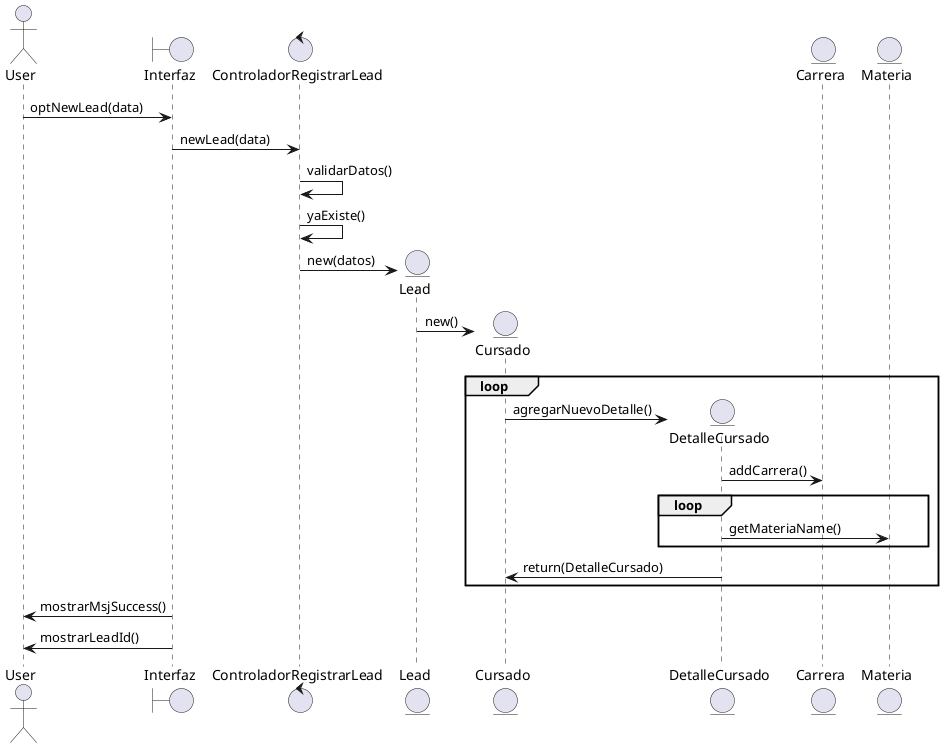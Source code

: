 @startuml
actor User
boundary Interfaz
control ControladorRegistrarLead

User -> Interfaz: optNewLead(data)
Interfaz -> ControladorRegistrarLead: newLead(data)
ControladorRegistrarLead -> ControladorRegistrarLead: validarDatos()
ControladorRegistrarLead -> ControladorRegistrarLead: yaExiste()

create entity Lead
ControladorRegistrarLead -> Lead: new(datos)

create entity Cursado
Lead -> Cursado: new()

loop
    create entity DetalleCursado
    Cursado -> DetalleCursado: agregarNuevoDetalle()

    entity Carrera
    DetalleCursado -> Carrera: addCarrera()
    entity Materia
    loop
        DetalleCursado -> Materia: getMateriaName()
    end

    DetalleCursado -> Cursado: return(DetalleCursado)
end
Interfaz -> User: mostrarMsjSuccess()
Interfaz -> User: mostrarLeadId()
@enduml